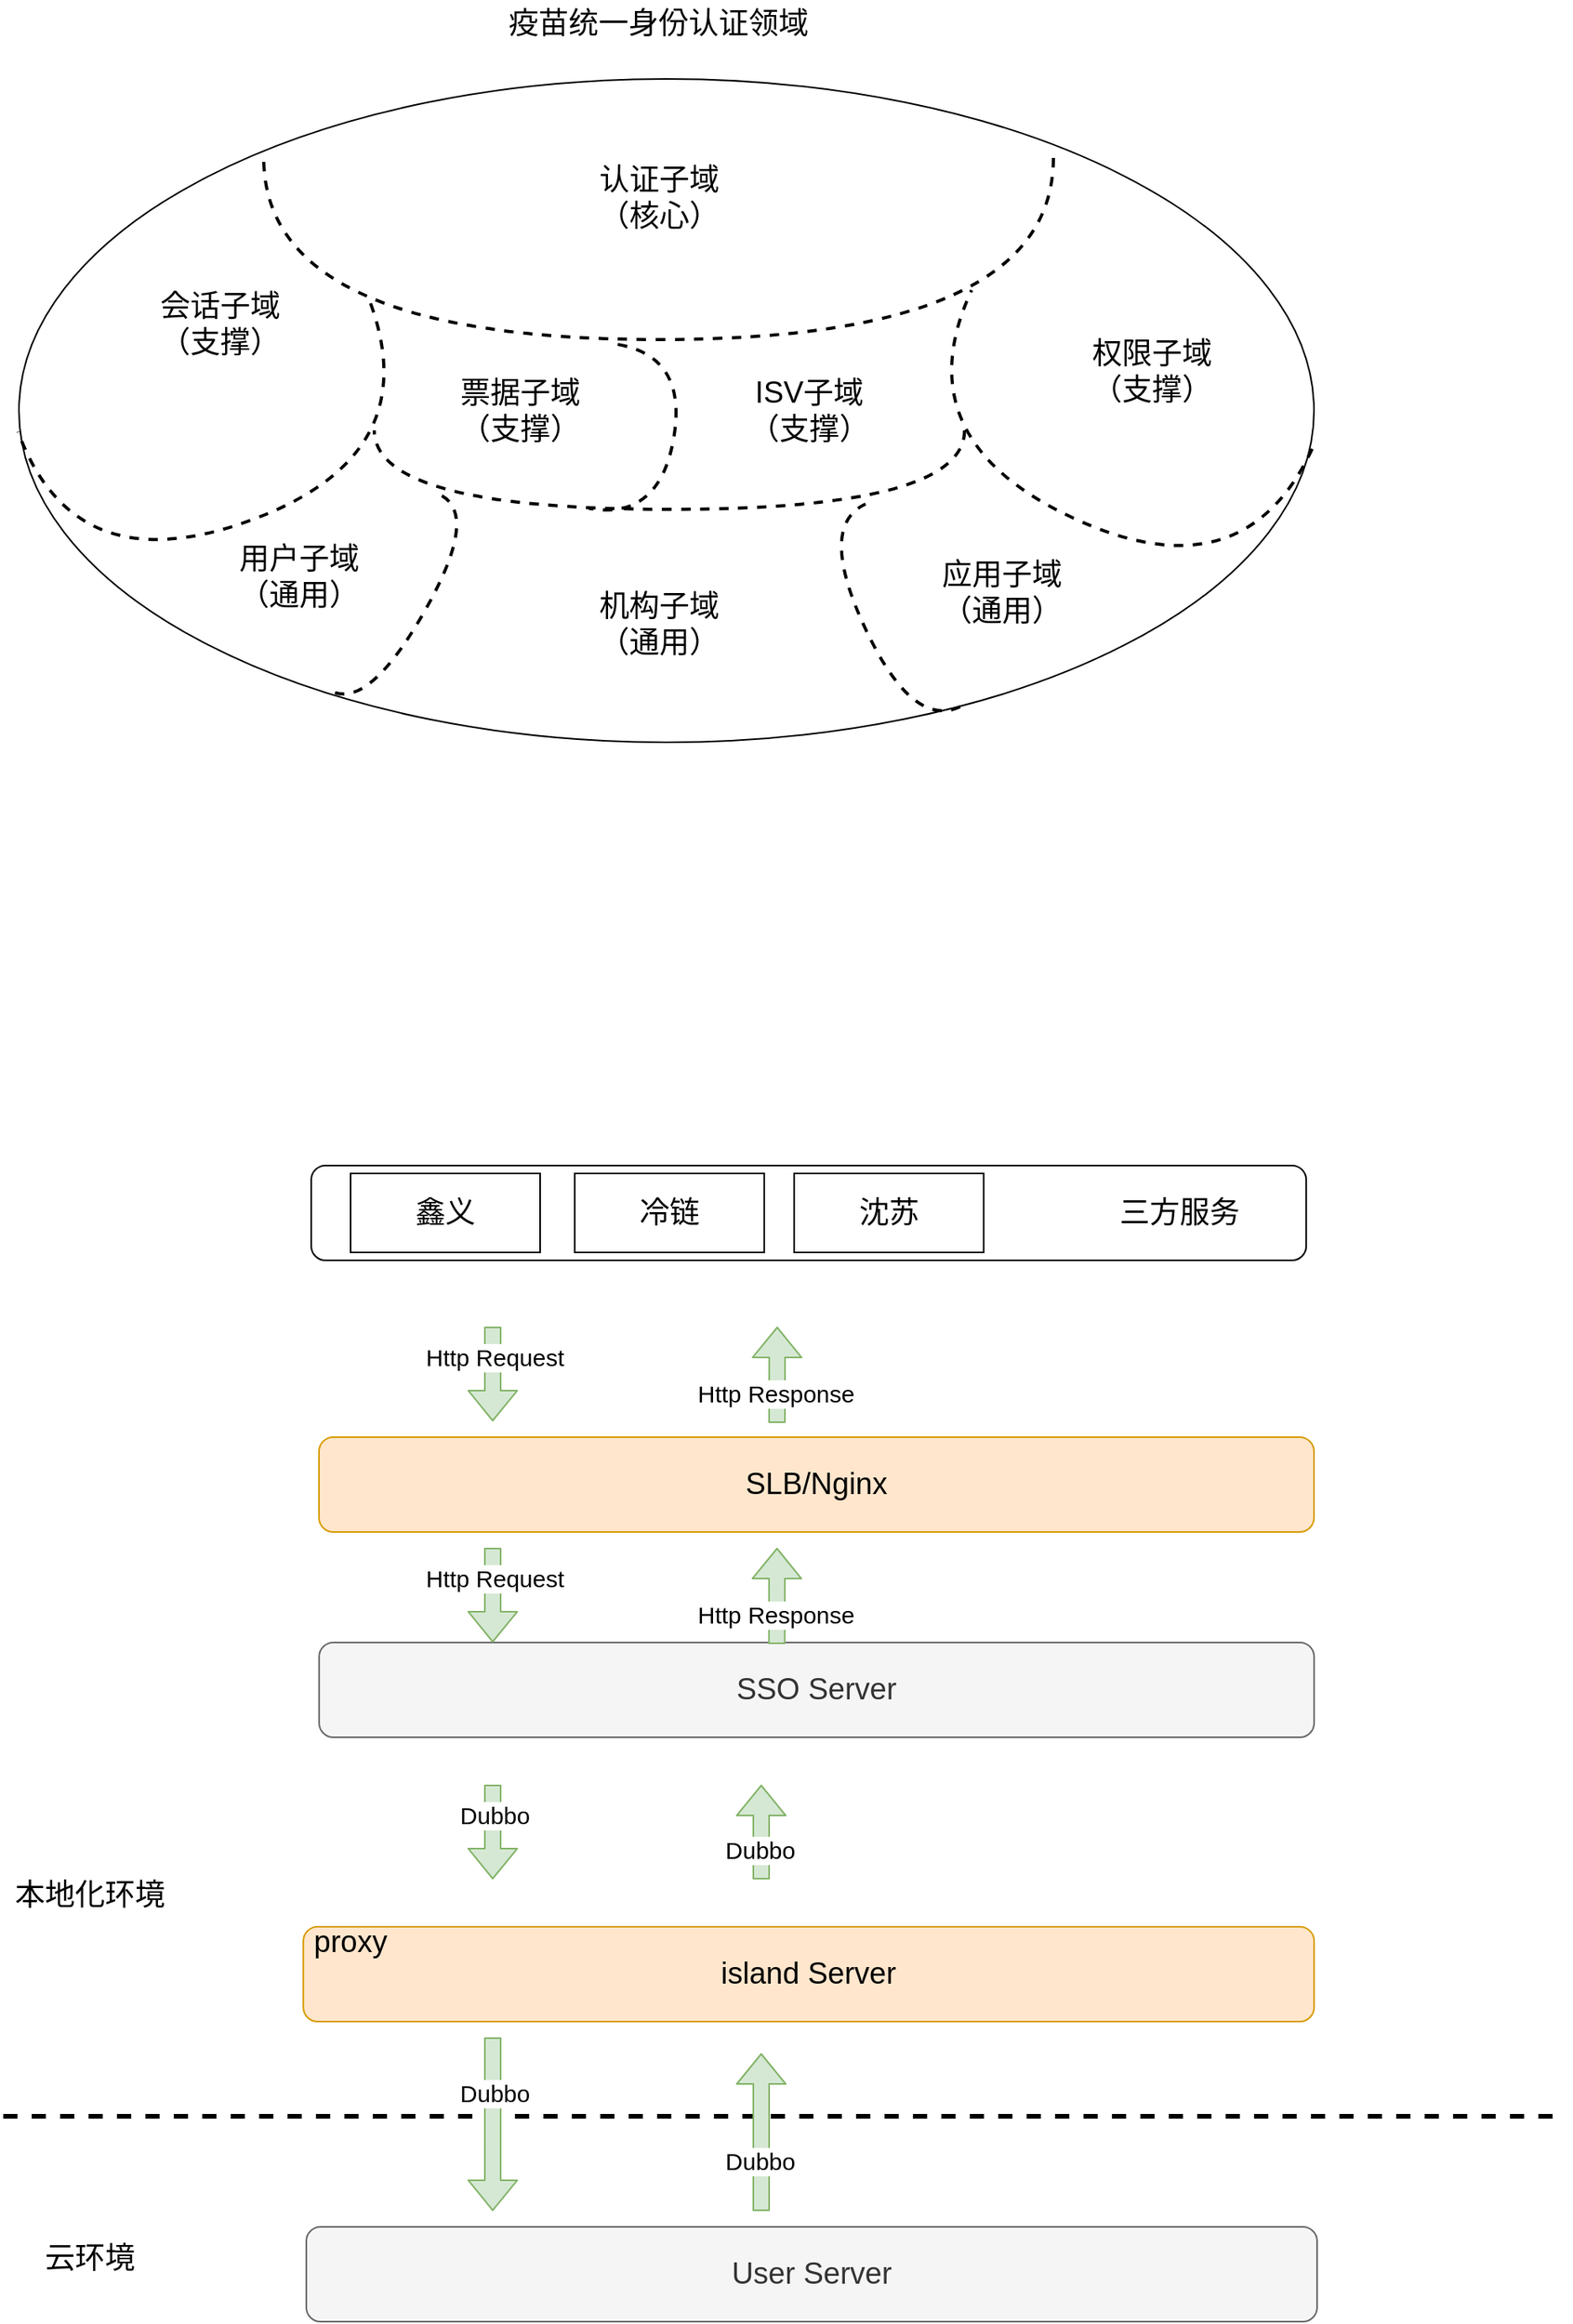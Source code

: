 <mxfile version="14.7.8" type="github">
  <diagram id="zZ86Mv5E7k6k_k5HMbXi" name="Page-1">
    <mxGraphModel dx="1426" dy="745" grid="1" gridSize="10" guides="1" tooltips="1" connect="1" arrows="1" fold="1" page="1" pageScale="1" pageWidth="1654" pageHeight="2336" math="0" shadow="0">
      <root>
        <mxCell id="0" />
        <mxCell id="1" parent="0" />
        <mxCell id="XgoeYixQGSKKeglVcJsI-1" value="" style="ellipse;whiteSpace=wrap;html=1;" vertex="1" parent="1">
          <mxGeometry x="310" y="420" width="820" height="420" as="geometry" />
        </mxCell>
        <mxCell id="XgoeYixQGSKKeglVcJsI-2" value="" style="shape=requiredInterface;html=1;verticalLabelPosition=bottom;dashed=1;strokeWidth=2;fillColor=none;fontColor=#FF3333;align=left;rotation=90;" vertex="1" parent="1">
          <mxGeometry x="657.5" y="277.5" width="115" height="500" as="geometry" />
        </mxCell>
        <mxCell id="XgoeYixQGSKKeglVcJsI-3" value="票据子域&lt;br&gt;（支撑）" style="text;html=1;strokeColor=none;fillColor=none;align=center;verticalAlign=middle;whiteSpace=wrap;rounded=0;fontSize=19;" vertex="1" parent="1">
          <mxGeometry x="580" y="615" width="95" height="30" as="geometry" />
        </mxCell>
        <mxCell id="XgoeYixQGSKKeglVcJsI-4" value="" style="shape=requiredInterface;html=1;verticalLabelPosition=bottom;dashed=1;strokeWidth=2;fillColor=none;fontColor=#FF3333;align=left;rotation=-20;direction=south;" vertex="1" parent="1">
          <mxGeometry x="319.92" y="599.57" width="237.5" height="103.13" as="geometry" />
        </mxCell>
        <mxCell id="XgoeYixQGSKKeglVcJsI-5" value="会话子域&lt;br&gt;（支撑）" style="text;html=1;strokeColor=none;fillColor=none;align=center;verticalAlign=middle;whiteSpace=wrap;rounded=0;fontSize=19;" vertex="1" parent="1">
          <mxGeometry x="390" y="560" width="95" height="30" as="geometry" />
        </mxCell>
        <mxCell id="XgoeYixQGSKKeglVcJsI-6" value="" style="shape=requiredInterface;html=1;verticalLabelPosition=bottom;dashed=1;strokeWidth=2;fillColor=none;fontColor=#FF3333;align=left;rotation=25;direction=south;" vertex="1" parent="1">
          <mxGeometry x="880.2" y="599.11" width="237.89" height="103.6" as="geometry" />
        </mxCell>
        <mxCell id="XgoeYixQGSKKeglVcJsI-7" value="权限子域&lt;br&gt;（支撑）" style="text;html=1;strokeColor=none;fillColor=none;align=center;verticalAlign=middle;whiteSpace=wrap;rounded=0;fontSize=19;" vertex="1" parent="1">
          <mxGeometry x="980" y="590" width="95" height="30" as="geometry" />
        </mxCell>
        <mxCell id="XgoeYixQGSKKeglVcJsI-9" value="" style="shape=requiredInterface;html=1;verticalLabelPosition=bottom;dashed=1;strokeWidth=2;fillColor=none;fontColor=#FF3333;align=left;rotation=90;" vertex="1" parent="1">
          <mxGeometry x="696.88" y="480.63" width="50" height="373.75" as="geometry" />
        </mxCell>
        <mxCell id="XgoeYixQGSKKeglVcJsI-10" value="ISV子域&lt;br&gt;（支撑）" style="text;html=1;strokeColor=none;fillColor=none;align=center;verticalAlign=middle;whiteSpace=wrap;rounded=0;fontSize=19;" vertex="1" parent="1">
          <mxGeometry x="762.5" y="615" width="95" height="30" as="geometry" />
        </mxCell>
        <mxCell id="XgoeYixQGSKKeglVcJsI-11" value="" style="shape=requiredInterface;html=1;verticalLabelPosition=bottom;dashed=1;strokeWidth=2;fillColor=none;fontColor=#FF3333;align=left;rotation=-60;direction=south;" vertex="1" parent="1">
          <mxGeometry x="482.88" y="738.64" width="142.19" height="27.11" as="geometry" />
        </mxCell>
        <mxCell id="XgoeYixQGSKKeglVcJsI-12" value="" style="shape=requiredInterface;html=1;verticalLabelPosition=bottom;dashed=1;strokeWidth=2;fillColor=none;fontColor=#FF3333;align=left;rotation=65;direction=south;" vertex="1" parent="1">
          <mxGeometry x="790" y="743.65" width="141.66" height="33.46" as="geometry" />
        </mxCell>
        <mxCell id="XgoeYixQGSKKeglVcJsI-13" value="用户子域&lt;br&gt;（通用）" style="text;html=1;strokeColor=none;fillColor=none;align=center;verticalAlign=middle;whiteSpace=wrap;rounded=0;fontSize=19;" vertex="1" parent="1">
          <mxGeometry x="440" y="720" width="95" height="30" as="geometry" />
        </mxCell>
        <mxCell id="XgoeYixQGSKKeglVcJsI-14" value="机构子域&lt;br&gt;（通用）" style="text;html=1;strokeColor=none;fillColor=none;align=center;verticalAlign=middle;whiteSpace=wrap;rounded=0;fontSize=19;" vertex="1" parent="1">
          <mxGeometry x="667.5" y="750" width="95" height="30" as="geometry" />
        </mxCell>
        <mxCell id="XgoeYixQGSKKeglVcJsI-15" value="应用子域&lt;br&gt;（通用）" style="text;html=1;strokeColor=none;fillColor=none;align=center;verticalAlign=middle;whiteSpace=wrap;rounded=0;fontSize=19;" vertex="1" parent="1">
          <mxGeometry x="885" y="730" width="95" height="30" as="geometry" />
        </mxCell>
        <mxCell id="XgoeYixQGSKKeglVcJsI-16" value="" style="shape=requiredInterface;html=1;verticalLabelPosition=bottom;dashed=1;strokeWidth=2;fillColor=none;fontColor=#FF3333;align=left;rotation=-80;direction=south;" vertex="1" parent="1">
          <mxGeometry x="649.56" y="621.27" width="105.39" height="45.2" as="geometry" />
        </mxCell>
        <mxCell id="XgoeYixQGSKKeglVcJsI-17" value="认证子域&lt;br&gt;（核心）" style="text;html=1;strokeColor=none;fillColor=none;align=center;verticalAlign=middle;whiteSpace=wrap;rounded=0;fontSize=19;" vertex="1" parent="1">
          <mxGeometry x="667.5" y="480" width="95" height="30" as="geometry" />
        </mxCell>
        <mxCell id="XgoeYixQGSKKeglVcJsI-18" value="疫苗统一身份认证领域" style="text;html=1;strokeColor=none;fillColor=none;align=center;verticalAlign=middle;whiteSpace=wrap;rounded=0;fontSize=19;" vertex="1" parent="1">
          <mxGeometry x="609.98" y="370" width="210.05" height="30" as="geometry" />
        </mxCell>
        <mxCell id="XgoeYixQGSKKeglVcJsI-19" value="SSO Server" style="rounded=1;whiteSpace=wrap;html=1;fontSize=19;strokeColor=#666666;fillColor=#f5f5f5;fontColor=#333333;" vertex="1" parent="1">
          <mxGeometry x="500.08" y="1410" width="630" height="60" as="geometry" />
        </mxCell>
        <mxCell id="XgoeYixQGSKKeglVcJsI-20" value="island Server" style="rounded=1;whiteSpace=wrap;html=1;fontSize=19;strokeColor=#d79b00;fillColor=#ffe6cc;" vertex="1" parent="1">
          <mxGeometry x="490.08" y="1590" width="640" height="60" as="geometry" />
        </mxCell>
        <mxCell id="XgoeYixQGSKKeglVcJsI-21" value="User Server" style="rounded=1;whiteSpace=wrap;html=1;fontSize=19;strokeColor=#666666;fillColor=#f5f5f5;fontColor=#333333;" vertex="1" parent="1">
          <mxGeometry x="491.96" y="1780" width="640" height="60" as="geometry" />
        </mxCell>
        <mxCell id="XgoeYixQGSKKeglVcJsI-22" value="" style="endArrow=none;dashed=1;html=1;fontSize=19;strokeWidth=3;" edge="1" parent="1">
          <mxGeometry width="50" height="50" relative="1" as="geometry">
            <mxPoint x="300.08" y="1710" as="sourcePoint" />
            <mxPoint x="1290.08" y="1710" as="targetPoint" />
          </mxGeometry>
        </mxCell>
        <mxCell id="XgoeYixQGSKKeglVcJsI-23" value="proxy" style="text;html=1;strokeColor=none;fillColor=none;align=center;verticalAlign=middle;whiteSpace=wrap;rounded=0;fontSize=19;" vertex="1" parent="1">
          <mxGeometry x="500.08" y="1590" width="40" height="20" as="geometry" />
        </mxCell>
        <mxCell id="XgoeYixQGSKKeglVcJsI-24" value="本地化环境" style="text;html=1;strokeColor=none;fillColor=none;align=center;verticalAlign=middle;whiteSpace=wrap;rounded=0;fontSize=19;" vertex="1" parent="1">
          <mxGeometry x="300.08" y="1560" width="110" height="20" as="geometry" />
        </mxCell>
        <mxCell id="XgoeYixQGSKKeglVcJsI-25" value="云环境" style="text;html=1;strokeColor=none;fillColor=none;align=center;verticalAlign=middle;whiteSpace=wrap;rounded=0;fontSize=19;" vertex="1" parent="1">
          <mxGeometry x="300" y="1790" width="110" height="20" as="geometry" />
        </mxCell>
        <mxCell id="XgoeYixQGSKKeglVcJsI-26" value="SLB/Nginx" style="rounded=1;whiteSpace=wrap;html=1;fontSize=19;strokeColor=#d79b00;fillColor=#ffe6cc;" vertex="1" parent="1">
          <mxGeometry x="500" y="1280" width="630" height="60" as="geometry" />
        </mxCell>
        <mxCell id="XgoeYixQGSKKeglVcJsI-32" value="" style="group" vertex="1" connectable="0" parent="1">
          <mxGeometry x="495.08" y="1108" width="630" height="60" as="geometry" />
        </mxCell>
        <mxCell id="XgoeYixQGSKKeglVcJsI-27" value="" style="rounded=1;whiteSpace=wrap;html=1;fontSize=19;strokeColor=#000000;" vertex="1" parent="XgoeYixQGSKKeglVcJsI-32">
          <mxGeometry width="630" height="60" as="geometry" />
        </mxCell>
        <mxCell id="XgoeYixQGSKKeglVcJsI-28" value="鑫义" style="rounded=0;whiteSpace=wrap;html=1;fontSize=19;strokeColor=#000000;" vertex="1" parent="XgoeYixQGSKKeglVcJsI-32">
          <mxGeometry x="24.92" y="5" width="120" height="50" as="geometry" />
        </mxCell>
        <mxCell id="XgoeYixQGSKKeglVcJsI-29" value="冷链" style="rounded=0;whiteSpace=wrap;html=1;fontSize=19;strokeColor=#000000;" vertex="1" parent="XgoeYixQGSKKeglVcJsI-32">
          <mxGeometry x="166.8" y="5" width="120" height="50" as="geometry" />
        </mxCell>
        <mxCell id="XgoeYixQGSKKeglVcJsI-30" value="沈苏" style="rounded=0;whiteSpace=wrap;html=1;fontSize=19;strokeColor=#000000;" vertex="1" parent="XgoeYixQGSKKeglVcJsI-32">
          <mxGeometry x="305.75" y="5" width="120" height="50" as="geometry" />
        </mxCell>
        <mxCell id="XgoeYixQGSKKeglVcJsI-31" value="三方服务" style="text;html=1;strokeColor=none;fillColor=none;align=center;verticalAlign=middle;whiteSpace=wrap;rounded=0;fontSize=19;" vertex="1" parent="XgoeYixQGSKKeglVcJsI-32">
          <mxGeometry x="494.92" y="20" width="110" height="20" as="geometry" />
        </mxCell>
        <mxCell id="XgoeYixQGSKKeglVcJsI-33" value="" style="shape=flexArrow;endArrow=classic;html=1;fontSize=19;fillColor=#d5e8d4;strokeColor=#82b366;" edge="1" parent="1">
          <mxGeometry width="50" height="50" relative="1" as="geometry">
            <mxPoint x="610" y="1210" as="sourcePoint" />
            <mxPoint x="609.98" y="1270" as="targetPoint" />
          </mxGeometry>
        </mxCell>
        <mxCell id="XgoeYixQGSKKeglVcJsI-34" value="Http Request" style="edgeLabel;html=1;align=center;verticalAlign=middle;resizable=0;points=[];fontSize=15;" vertex="1" connectable="0" parent="XgoeYixQGSKKeglVcJsI-33">
          <mxGeometry x="-0.36" y="1" relative="1" as="geometry">
            <mxPoint as="offset" />
          </mxGeometry>
        </mxCell>
        <mxCell id="XgoeYixQGSKKeglVcJsI-35" value="" style="shape=flexArrow;endArrow=classic;html=1;fontSize=19;fillColor=#d5e8d4;strokeColor=#82b366;" edge="1" parent="1">
          <mxGeometry width="50" height="50" relative="1" as="geometry">
            <mxPoint x="610" y="1350" as="sourcePoint" />
            <mxPoint x="609.98" y="1410" as="targetPoint" />
          </mxGeometry>
        </mxCell>
        <mxCell id="XgoeYixQGSKKeglVcJsI-36" value="Http Request" style="edgeLabel;html=1;align=center;verticalAlign=middle;resizable=0;points=[];fontSize=15;" vertex="1" connectable="0" parent="XgoeYixQGSKKeglVcJsI-35">
          <mxGeometry x="-0.36" y="1" relative="1" as="geometry">
            <mxPoint as="offset" />
          </mxGeometry>
        </mxCell>
        <mxCell id="XgoeYixQGSKKeglVcJsI-37" value="" style="shape=flexArrow;endArrow=classic;html=1;fontSize=19;fillColor=#d5e8d4;strokeColor=#82b366;" edge="1" parent="1">
          <mxGeometry width="50" height="50" relative="1" as="geometry">
            <mxPoint x="610" y="1500" as="sourcePoint" />
            <mxPoint x="609.98" y="1560" as="targetPoint" />
          </mxGeometry>
        </mxCell>
        <mxCell id="XgoeYixQGSKKeglVcJsI-38" value="Dubbo" style="edgeLabel;html=1;align=center;verticalAlign=middle;resizable=0;points=[];fontSize=15;" vertex="1" connectable="0" parent="XgoeYixQGSKKeglVcJsI-37">
          <mxGeometry x="-0.36" y="1" relative="1" as="geometry">
            <mxPoint as="offset" />
          </mxGeometry>
        </mxCell>
        <mxCell id="XgoeYixQGSKKeglVcJsI-39" value="" style="shape=flexArrow;endArrow=classic;html=1;fontSize=19;fillColor=#d5e8d4;strokeColor=#82b366;" edge="1" parent="1">
          <mxGeometry width="50" height="50" relative="1" as="geometry">
            <mxPoint x="610" y="1660" as="sourcePoint" />
            <mxPoint x="609.98" y="1770" as="targetPoint" />
          </mxGeometry>
        </mxCell>
        <mxCell id="XgoeYixQGSKKeglVcJsI-40" value="Dubbo" style="edgeLabel;html=1;align=center;verticalAlign=middle;resizable=0;points=[];fontSize=15;" vertex="1" connectable="0" parent="XgoeYixQGSKKeglVcJsI-39">
          <mxGeometry x="-0.36" y="1" relative="1" as="geometry">
            <mxPoint as="offset" />
          </mxGeometry>
        </mxCell>
        <mxCell id="XgoeYixQGSKKeglVcJsI-41" value="" style="shape=flexArrow;endArrow=classic;html=1;fontSize=19;fillColor=#d5e8d4;strokeColor=#82b366;" edge="1" parent="1">
          <mxGeometry width="50" height="50" relative="1" as="geometry">
            <mxPoint x="780" y="1770" as="sourcePoint" />
            <mxPoint x="780" y="1670" as="targetPoint" />
          </mxGeometry>
        </mxCell>
        <mxCell id="XgoeYixQGSKKeglVcJsI-42" value="Dubbo" style="edgeLabel;html=1;align=center;verticalAlign=middle;resizable=0;points=[];fontSize=15;" vertex="1" connectable="0" parent="XgoeYixQGSKKeglVcJsI-41">
          <mxGeometry x="-0.36" y="1" relative="1" as="geometry">
            <mxPoint as="offset" />
          </mxGeometry>
        </mxCell>
        <mxCell id="XgoeYixQGSKKeglVcJsI-43" value="" style="shape=flexArrow;endArrow=classic;html=1;fontSize=19;fillColor=#d5e8d4;strokeColor=#82b366;" edge="1" parent="1">
          <mxGeometry width="50" height="50" relative="1" as="geometry">
            <mxPoint x="780" y="1560" as="sourcePoint" />
            <mxPoint x="780" y="1500" as="targetPoint" />
          </mxGeometry>
        </mxCell>
        <mxCell id="XgoeYixQGSKKeglVcJsI-44" value="Dubbo" style="edgeLabel;html=1;align=center;verticalAlign=middle;resizable=0;points=[];fontSize=15;" vertex="1" connectable="0" parent="XgoeYixQGSKKeglVcJsI-43">
          <mxGeometry x="-0.36" y="1" relative="1" as="geometry">
            <mxPoint as="offset" />
          </mxGeometry>
        </mxCell>
        <mxCell id="XgoeYixQGSKKeglVcJsI-45" value="" style="shape=flexArrow;endArrow=classic;html=1;fontSize=19;fillColor=#d5e8d4;strokeColor=#82b366;exitX=0.46;exitY=0.017;exitDx=0;exitDy=0;exitPerimeter=0;" edge="1" parent="1" source="XgoeYixQGSKKeglVcJsI-19">
          <mxGeometry width="50" height="50" relative="1" as="geometry">
            <mxPoint x="810" y="1400" as="sourcePoint" />
            <mxPoint x="790" y="1350" as="targetPoint" />
          </mxGeometry>
        </mxCell>
        <mxCell id="XgoeYixQGSKKeglVcJsI-46" value="Http Response" style="edgeLabel;html=1;align=center;verticalAlign=middle;resizable=0;points=[];fontSize=15;" vertex="1" connectable="0" parent="XgoeYixQGSKKeglVcJsI-45">
          <mxGeometry x="-0.36" y="1" relative="1" as="geometry">
            <mxPoint as="offset" />
          </mxGeometry>
        </mxCell>
        <mxCell id="XgoeYixQGSKKeglVcJsI-47" value="" style="shape=flexArrow;endArrow=classic;html=1;fontSize=19;fillColor=#d5e8d4;strokeColor=#82b366;exitX=0.46;exitY=0.017;exitDx=0;exitDy=0;exitPerimeter=0;" edge="1" parent="1">
          <mxGeometry width="50" height="50" relative="1" as="geometry">
            <mxPoint x="790.0" y="1271.02" as="sourcePoint" />
            <mxPoint x="790.12" y="1210" as="targetPoint" />
          </mxGeometry>
        </mxCell>
        <mxCell id="XgoeYixQGSKKeglVcJsI-48" value="Http Response" style="edgeLabel;html=1;align=center;verticalAlign=middle;resizable=0;points=[];fontSize=15;" vertex="1" connectable="0" parent="XgoeYixQGSKKeglVcJsI-47">
          <mxGeometry x="-0.36" y="1" relative="1" as="geometry">
            <mxPoint as="offset" />
          </mxGeometry>
        </mxCell>
      </root>
    </mxGraphModel>
  </diagram>
</mxfile>
